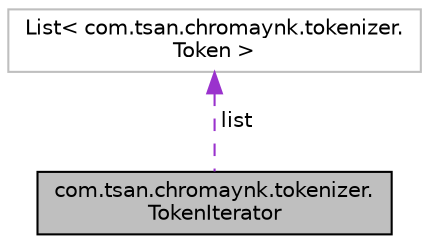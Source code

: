 digraph "com.tsan.chromaynk.tokenizer.TokenIterator"
{
 // LATEX_PDF_SIZE
  edge [fontname="Helvetica",fontsize="10",labelfontname="Helvetica",labelfontsize="10"];
  node [fontname="Helvetica",fontsize="10",shape=record];
  Node1 [label="com.tsan.chromaynk.tokenizer.\lTokenIterator",height=0.2,width=0.4,color="black", fillcolor="grey75", style="filled", fontcolor="black",tooltip=" "];
  Node2 -> Node1 [dir="back",color="darkorchid3",fontsize="10",style="dashed",label=" list" ];
  Node2 [label="List\< com.tsan.chromaynk.tokenizer.\lToken \>",height=0.2,width=0.4,color="grey75", fillcolor="white", style="filled",tooltip=" "];
}
